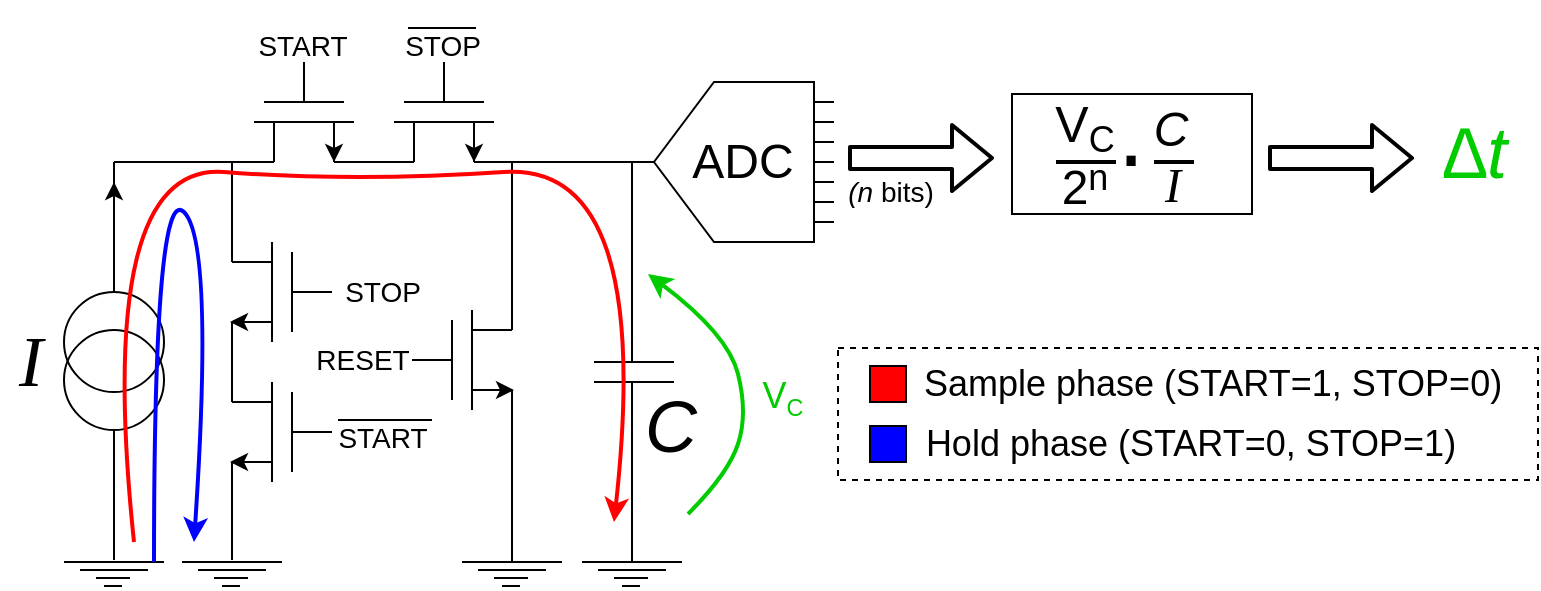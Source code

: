 <mxfile>
    <diagram id="oobAmHVSM2I_gXQaNJeJ" name="Page-1">
        <mxGraphModel dx="415" dy="1291" grid="1" gridSize="10" guides="1" tooltips="1" connect="1" arrows="1" fold="1" page="1" pageScale="1" pageWidth="850" pageHeight="1100" math="0" shadow="0">
            <root>
                <mxCell id="0"/>
                <mxCell id="1" parent="0"/>
                <mxCell id="2" value="" style="ellipse;whiteSpace=wrap;html=1;aspect=fixed;fillColor=none;" vertex="1" parent="1">
                    <mxGeometry x="135" y="145" width="50" height="50" as="geometry"/>
                </mxCell>
                <mxCell id="3" value="" style="ellipse;whiteSpace=wrap;html=1;aspect=fixed;fillColor=none;" vertex="1" parent="1">
                    <mxGeometry x="135" y="164" width="50" height="50" as="geometry"/>
                </mxCell>
                <mxCell id="4" value="" style="endArrow=none;html=1;" edge="1" parent="1">
                    <mxGeometry width="50" height="50" relative="1" as="geometry">
                        <mxPoint x="160" y="145" as="sourcePoint"/>
                        <mxPoint x="160" y="80" as="targetPoint"/>
                    </mxGeometry>
                </mxCell>
                <mxCell id="5" value="" style="endArrow=none;html=1;" edge="1" parent="1">
                    <mxGeometry width="50" height="50" relative="1" as="geometry">
                        <mxPoint x="160" y="279" as="sourcePoint"/>
                        <mxPoint x="160" y="214" as="targetPoint"/>
                    </mxGeometry>
                </mxCell>
                <mxCell id="6" value="" style="endArrow=none;html=1;" edge="1" parent="1">
                    <mxGeometry width="50" height="50" relative="1" as="geometry">
                        <mxPoint x="135" y="280" as="sourcePoint"/>
                        <mxPoint x="185" y="280" as="targetPoint"/>
                    </mxGeometry>
                </mxCell>
                <mxCell id="7" value="" style="endArrow=none;html=1;" edge="1" parent="1">
                    <mxGeometry width="50" height="50" relative="1" as="geometry">
                        <mxPoint x="143" y="284" as="sourcePoint"/>
                        <mxPoint x="177" y="284" as="targetPoint"/>
                    </mxGeometry>
                </mxCell>
                <mxCell id="8" value="" style="endArrow=none;html=1;" edge="1" parent="1">
                    <mxGeometry width="50" height="50" relative="1" as="geometry">
                        <mxPoint x="151" y="288" as="sourcePoint"/>
                        <mxPoint x="168" y="288" as="targetPoint"/>
                    </mxGeometry>
                </mxCell>
                <mxCell id="9" value="" style="endArrow=none;html=1;" edge="1" parent="1">
                    <mxGeometry width="50" height="50" relative="1" as="geometry">
                        <mxPoint x="155" y="292" as="sourcePoint"/>
                        <mxPoint x="164" y="292" as="targetPoint"/>
                    </mxGeometry>
                </mxCell>
                <mxCell id="10" value="" style="endArrow=classic;html=1;" edge="1" parent="1">
                    <mxGeometry width="50" height="50" relative="1" as="geometry">
                        <mxPoint x="160" y="145" as="sourcePoint"/>
                        <mxPoint x="160" y="90" as="targetPoint"/>
                    </mxGeometry>
                </mxCell>
                <mxCell id="11" value="&lt;i&gt;&lt;font style=&quot;font-size: 36px&quot; face=&quot;Times New Roman&quot;&gt;I&lt;/font&gt;&lt;/i&gt;" style="text;html=1;resizable=0;autosize=1;align=center;verticalAlign=middle;points=[];fillColor=none;strokeColor=none;rounded=0;" vertex="1" parent="1">
                    <mxGeometry x="103" y="165" width="30" height="30" as="geometry"/>
                </mxCell>
                <mxCell id="12" value="" style="endArrow=none;html=1;fontFamily=Times New Roman;fontSize=36;" edge="1" parent="1">
                    <mxGeometry width="50" height="50" relative="1" as="geometry">
                        <mxPoint x="160" y="80" as="sourcePoint"/>
                        <mxPoint x="240" y="80" as="targetPoint"/>
                    </mxGeometry>
                </mxCell>
                <mxCell id="13" value="" style="endArrow=none;html=1;fontFamily=Times New Roman;fontSize=36;" edge="1" parent="1">
                    <mxGeometry width="50" height="50" relative="1" as="geometry">
                        <mxPoint x="240" y="80" as="sourcePoint"/>
                        <mxPoint x="240" y="60" as="targetPoint"/>
                    </mxGeometry>
                </mxCell>
                <mxCell id="14" value="" style="endArrow=none;html=1;fontFamily=Times New Roman;fontSize=36;" edge="1" parent="1">
                    <mxGeometry width="50" height="50" relative="1" as="geometry">
                        <mxPoint x="230" y="60" as="sourcePoint"/>
                        <mxPoint x="280" y="60" as="targetPoint"/>
                    </mxGeometry>
                </mxCell>
                <mxCell id="15" value="" style="endArrow=none;html=1;fontFamily=Times New Roman;fontSize=36;" edge="1" parent="1">
                    <mxGeometry width="50" height="50" relative="1" as="geometry">
                        <mxPoint x="235" y="50" as="sourcePoint"/>
                        <mxPoint x="275" y="50" as="targetPoint"/>
                    </mxGeometry>
                </mxCell>
                <mxCell id="16" value="" style="endArrow=none;html=1;fontFamily=Times New Roman;fontSize=36;" edge="1" parent="1">
                    <mxGeometry width="50" height="50" relative="1" as="geometry">
                        <mxPoint x="255" y="50" as="sourcePoint"/>
                        <mxPoint x="255" y="30" as="targetPoint"/>
                    </mxGeometry>
                </mxCell>
                <mxCell id="17" value="" style="endArrow=none;html=1;fontFamily=Times New Roman;fontSize=36;" edge="1" parent="1">
                    <mxGeometry width="50" height="50" relative="1" as="geometry">
                        <mxPoint x="270" y="80" as="sourcePoint"/>
                        <mxPoint x="270" y="60" as="targetPoint"/>
                    </mxGeometry>
                </mxCell>
                <mxCell id="18" value="" style="endArrow=none;html=1;fontFamily=Times New Roman;fontSize=36;" edge="1" parent="1">
                    <mxGeometry width="50" height="50" relative="1" as="geometry">
                        <mxPoint x="310" y="80" as="sourcePoint"/>
                        <mxPoint x="310" y="60" as="targetPoint"/>
                    </mxGeometry>
                </mxCell>
                <mxCell id="19" value="" style="endArrow=none;html=1;fontFamily=Times New Roman;fontSize=36;" edge="1" parent="1">
                    <mxGeometry width="50" height="50" relative="1" as="geometry">
                        <mxPoint x="300" y="60" as="sourcePoint"/>
                        <mxPoint x="350" y="60" as="targetPoint"/>
                    </mxGeometry>
                </mxCell>
                <mxCell id="20" value="" style="endArrow=none;html=1;fontFamily=Times New Roman;fontSize=36;" edge="1" parent="1">
                    <mxGeometry width="50" height="50" relative="1" as="geometry">
                        <mxPoint x="305" y="50" as="sourcePoint"/>
                        <mxPoint x="345" y="50" as="targetPoint"/>
                    </mxGeometry>
                </mxCell>
                <mxCell id="21" value="" style="endArrow=none;html=1;fontFamily=Times New Roman;fontSize=36;" edge="1" parent="1">
                    <mxGeometry width="50" height="50" relative="1" as="geometry">
                        <mxPoint x="325" y="50" as="sourcePoint"/>
                        <mxPoint x="325" y="30" as="targetPoint"/>
                    </mxGeometry>
                </mxCell>
                <mxCell id="22" value="" style="endArrow=none;html=1;fontFamily=Times New Roman;fontSize=36;" edge="1" parent="1">
                    <mxGeometry width="50" height="50" relative="1" as="geometry">
                        <mxPoint x="340" y="80" as="sourcePoint"/>
                        <mxPoint x="340" y="60" as="targetPoint"/>
                    </mxGeometry>
                </mxCell>
                <mxCell id="29" value="" style="group;rotation=89;" vertex="1" connectable="0" parent="1">
                    <mxGeometry x="219" y="120" width="50" height="50" as="geometry"/>
                </mxCell>
                <mxCell id="30" value="" style="endArrow=none;html=1;fontFamily=Times New Roman;fontSize=36;" edge="1" parent="29">
                    <mxGeometry width="50" height="50" relative="1" as="geometry">
                        <mxPoint y="10" as="sourcePoint"/>
                        <mxPoint x="20" y="10" as="targetPoint"/>
                    </mxGeometry>
                </mxCell>
                <mxCell id="31" value="" style="endArrow=none;html=1;fontFamily=Times New Roman;fontSize=36;" edge="1" parent="29">
                    <mxGeometry width="50" height="50" relative="1" as="geometry">
                        <mxPoint x="20" as="sourcePoint"/>
                        <mxPoint x="20" y="50" as="targetPoint"/>
                    </mxGeometry>
                </mxCell>
                <mxCell id="32" value="" style="endArrow=none;html=1;fontFamily=Times New Roman;fontSize=36;" edge="1" parent="29">
                    <mxGeometry width="50" height="50" relative="1" as="geometry">
                        <mxPoint x="30" y="5" as="sourcePoint"/>
                        <mxPoint x="30" y="45" as="targetPoint"/>
                    </mxGeometry>
                </mxCell>
                <mxCell id="33" value="" style="endArrow=none;html=1;fontFamily=Times New Roman;fontSize=36;" edge="1" parent="29">
                    <mxGeometry width="50" height="50" relative="1" as="geometry">
                        <mxPoint x="30" y="25" as="sourcePoint"/>
                        <mxPoint x="50" y="25" as="targetPoint"/>
                    </mxGeometry>
                </mxCell>
                <mxCell id="34" value="" style="endArrow=none;html=1;fontFamily=Times New Roman;fontSize=36;" edge="1" parent="29">
                    <mxGeometry width="50" height="50" relative="1" as="geometry">
                        <mxPoint y="40" as="sourcePoint"/>
                        <mxPoint x="20" y="40" as="targetPoint"/>
                    </mxGeometry>
                </mxCell>
                <mxCell id="35" value="" style="group;rotation=89;" vertex="1" connectable="0" parent="1">
                    <mxGeometry x="219" y="190" width="50" height="50" as="geometry"/>
                </mxCell>
                <mxCell id="36" value="" style="endArrow=none;html=1;fontFamily=Times New Roman;fontSize=36;" edge="1" parent="35">
                    <mxGeometry width="50" height="50" relative="1" as="geometry">
                        <mxPoint y="10" as="sourcePoint"/>
                        <mxPoint x="20" y="10" as="targetPoint"/>
                    </mxGeometry>
                </mxCell>
                <mxCell id="37" value="" style="endArrow=none;html=1;fontFamily=Times New Roman;fontSize=36;" edge="1" parent="35">
                    <mxGeometry width="50" height="50" relative="1" as="geometry">
                        <mxPoint x="20" as="sourcePoint"/>
                        <mxPoint x="20" y="50" as="targetPoint"/>
                    </mxGeometry>
                </mxCell>
                <mxCell id="38" value="" style="endArrow=none;html=1;fontFamily=Times New Roman;fontSize=36;" edge="1" parent="35">
                    <mxGeometry width="50" height="50" relative="1" as="geometry">
                        <mxPoint x="30" y="5" as="sourcePoint"/>
                        <mxPoint x="30" y="45" as="targetPoint"/>
                    </mxGeometry>
                </mxCell>
                <mxCell id="39" value="" style="endArrow=none;html=1;fontFamily=Times New Roman;fontSize=36;" edge="1" parent="35">
                    <mxGeometry width="50" height="50" relative="1" as="geometry">
                        <mxPoint x="30" y="25" as="sourcePoint"/>
                        <mxPoint x="50" y="25" as="targetPoint"/>
                    </mxGeometry>
                </mxCell>
                <mxCell id="40" value="" style="endArrow=none;html=1;fontFamily=Times New Roman;fontSize=36;" edge="1" parent="35">
                    <mxGeometry width="50" height="50" relative="1" as="geometry">
                        <mxPoint y="40" as="sourcePoint"/>
                        <mxPoint x="20" y="40" as="targetPoint"/>
                    </mxGeometry>
                </mxCell>
                <mxCell id="41" value="" style="shape=offPageConnector;whiteSpace=wrap;html=1;fontFamily=Times New Roman;fontSize=36;fillColor=none;rotation=90;" vertex="1" parent="1">
                    <mxGeometry x="430" y="40" width="80" height="80" as="geometry"/>
                </mxCell>
                <mxCell id="42" value="&lt;font style=&quot;font-size: 24px&quot;&gt;ADC&lt;/font&gt;" style="text;html=1;resizable=0;autosize=1;align=center;verticalAlign=middle;points=[];fillColor=none;strokeColor=none;rounded=0;fontFamily=Helvetica;fontSize=14;" vertex="1" parent="1">
                    <mxGeometry x="439" y="65" width="70" height="30" as="geometry"/>
                </mxCell>
                <mxCell id="43" value="" style="endArrow=classic;html=1;fontFamily=Helvetica;fontSize=24;" edge="1" parent="1">
                    <mxGeometry width="50" height="50" relative="1" as="geometry">
                        <mxPoint x="340" y="60" as="sourcePoint"/>
                        <mxPoint x="340" y="80" as="targetPoint"/>
                    </mxGeometry>
                </mxCell>
                <mxCell id="44" value="" style="endArrow=classic;html=1;fontFamily=Helvetica;fontSize=24;" edge="1" parent="1">
                    <mxGeometry width="50" height="50" relative="1" as="geometry">
                        <mxPoint x="270" y="60" as="sourcePoint"/>
                        <mxPoint x="270" y="80" as="targetPoint"/>
                    </mxGeometry>
                </mxCell>
                <mxCell id="45" value="" style="endArrow=classic;html=1;fontFamily=Helvetica;fontSize=24;" edge="1" parent="1">
                    <mxGeometry width="50" height="50" relative="1" as="geometry">
                        <mxPoint x="237" y="160" as="sourcePoint"/>
                        <mxPoint x="218" y="160" as="targetPoint"/>
                    </mxGeometry>
                </mxCell>
                <mxCell id="46" value="" style="endArrow=classic;html=1;fontFamily=Helvetica;fontSize=24;" edge="1" parent="1">
                    <mxGeometry width="50" height="50" relative="1" as="geometry">
                        <mxPoint x="237" y="230" as="sourcePoint"/>
                        <mxPoint x="218" y="230" as="targetPoint"/>
                    </mxGeometry>
                </mxCell>
                <mxCell id="47" value="" style="endArrow=none;html=1;" edge="1" parent="1">
                    <mxGeometry width="50" height="50" relative="1" as="geometry">
                        <mxPoint x="219" y="279" as="sourcePoint"/>
                        <mxPoint x="219" y="230" as="targetPoint"/>
                    </mxGeometry>
                </mxCell>
                <mxCell id="48" value="" style="endArrow=none;html=1;" edge="1" parent="1">
                    <mxGeometry width="50" height="50" relative="1" as="geometry">
                        <mxPoint x="194" y="280" as="sourcePoint"/>
                        <mxPoint x="244" y="280" as="targetPoint"/>
                    </mxGeometry>
                </mxCell>
                <mxCell id="49" value="" style="endArrow=none;html=1;" edge="1" parent="1">
                    <mxGeometry width="50" height="50" relative="1" as="geometry">
                        <mxPoint x="202" y="284" as="sourcePoint"/>
                        <mxPoint x="236" y="284" as="targetPoint"/>
                    </mxGeometry>
                </mxCell>
                <mxCell id="50" value="" style="endArrow=none;html=1;" edge="1" parent="1">
                    <mxGeometry width="50" height="50" relative="1" as="geometry">
                        <mxPoint x="210" y="288" as="sourcePoint"/>
                        <mxPoint x="227" y="288" as="targetPoint"/>
                    </mxGeometry>
                </mxCell>
                <mxCell id="51" value="" style="endArrow=none;html=1;" edge="1" parent="1">
                    <mxGeometry width="50" height="50" relative="1" as="geometry">
                        <mxPoint x="214" y="292" as="sourcePoint"/>
                        <mxPoint x="223" y="292" as="targetPoint"/>
                    </mxGeometry>
                </mxCell>
                <mxCell id="52" value="" style="endArrow=none;html=1;" edge="1" parent="1">
                    <mxGeometry width="50" height="50" relative="1" as="geometry">
                        <mxPoint x="219" y="200" as="sourcePoint"/>
                        <mxPoint x="219" y="160" as="targetPoint"/>
                    </mxGeometry>
                </mxCell>
                <mxCell id="53" value="" style="endArrow=none;html=1;" edge="1" parent="1">
                    <mxGeometry width="50" height="50" relative="1" as="geometry">
                        <mxPoint x="219" y="130" as="sourcePoint"/>
                        <mxPoint x="219" y="80" as="targetPoint"/>
                    </mxGeometry>
                </mxCell>
                <mxCell id="54" value="" style="endArrow=none;html=1;" edge="1" parent="1">
                    <mxGeometry width="50" height="50" relative="1" as="geometry">
                        <mxPoint x="310" y="80" as="sourcePoint"/>
                        <mxPoint x="270" y="80" as="targetPoint"/>
                    </mxGeometry>
                </mxCell>
                <mxCell id="55" value="" style="endArrow=none;html=1;exitX=0.5;exitY=1;exitDx=0;exitDy=0;" edge="1" parent="1" source="41">
                    <mxGeometry width="50" height="50" relative="1" as="geometry">
                        <mxPoint x="380" y="80" as="sourcePoint"/>
                        <mxPoint x="340" y="80" as="targetPoint"/>
                    </mxGeometry>
                </mxCell>
                <mxCell id="56" value="" style="group;rotation=-90;" vertex="1" connectable="0" parent="1">
                    <mxGeometry x="309" y="154" width="50" height="50" as="geometry"/>
                </mxCell>
                <mxCell id="57" value="" style="endArrow=none;html=1;fontFamily=Times New Roman;fontSize=36;" edge="1" parent="56">
                    <mxGeometry width="50" height="50" relative="1" as="geometry">
                        <mxPoint x="50" y="40" as="sourcePoint"/>
                        <mxPoint x="30" y="40" as="targetPoint"/>
                    </mxGeometry>
                </mxCell>
                <mxCell id="58" value="" style="endArrow=none;html=1;fontFamily=Times New Roman;fontSize=36;" edge="1" parent="56">
                    <mxGeometry width="50" height="50" relative="1" as="geometry">
                        <mxPoint x="30" y="50" as="sourcePoint"/>
                        <mxPoint x="30" as="targetPoint"/>
                    </mxGeometry>
                </mxCell>
                <mxCell id="59" value="" style="endArrow=none;html=1;fontFamily=Times New Roman;fontSize=36;" edge="1" parent="56">
                    <mxGeometry width="50" height="50" relative="1" as="geometry">
                        <mxPoint x="20" y="45" as="sourcePoint"/>
                        <mxPoint x="20" y="5" as="targetPoint"/>
                    </mxGeometry>
                </mxCell>
                <mxCell id="60" value="" style="endArrow=none;html=1;fontFamily=Times New Roman;fontSize=36;" edge="1" parent="56">
                    <mxGeometry width="50" height="50" relative="1" as="geometry">
                        <mxPoint x="20" y="25" as="sourcePoint"/>
                        <mxPoint y="25" as="targetPoint"/>
                    </mxGeometry>
                </mxCell>
                <mxCell id="61" value="" style="endArrow=none;html=1;fontFamily=Times New Roman;fontSize=36;" edge="1" parent="56">
                    <mxGeometry width="50" height="50" relative="1" as="geometry">
                        <mxPoint x="50" y="10" as="sourcePoint"/>
                        <mxPoint x="30" y="10" as="targetPoint"/>
                    </mxGeometry>
                </mxCell>
                <mxCell id="62" value="" style="endArrow=none;html=1;" edge="1" parent="1">
                    <mxGeometry width="50" height="50" relative="1" as="geometry">
                        <mxPoint x="359" y="164" as="sourcePoint"/>
                        <mxPoint x="359" y="80" as="targetPoint"/>
                    </mxGeometry>
                </mxCell>
                <mxCell id="63" value="" style="endArrow=none;html=1;" edge="1" parent="1">
                    <mxGeometry width="50" height="50" relative="1" as="geometry">
                        <mxPoint x="359" y="280" as="sourcePoint"/>
                        <mxPoint x="359" y="194" as="targetPoint"/>
                    </mxGeometry>
                </mxCell>
                <mxCell id="64" value="" style="endArrow=none;html=1;" edge="1" parent="1">
                    <mxGeometry width="50" height="50" relative="1" as="geometry">
                        <mxPoint x="334" y="280" as="sourcePoint"/>
                        <mxPoint x="384" y="280" as="targetPoint"/>
                    </mxGeometry>
                </mxCell>
                <mxCell id="65" value="" style="endArrow=none;html=1;" edge="1" parent="1">
                    <mxGeometry width="50" height="50" relative="1" as="geometry">
                        <mxPoint x="342" y="284" as="sourcePoint"/>
                        <mxPoint x="376" y="284" as="targetPoint"/>
                    </mxGeometry>
                </mxCell>
                <mxCell id="66" value="" style="endArrow=none;html=1;" edge="1" parent="1">
                    <mxGeometry width="50" height="50" relative="1" as="geometry">
                        <mxPoint x="350" y="288" as="sourcePoint"/>
                        <mxPoint x="367" y="288" as="targetPoint"/>
                    </mxGeometry>
                </mxCell>
                <mxCell id="67" value="" style="endArrow=none;html=1;" edge="1" parent="1">
                    <mxGeometry width="50" height="50" relative="1" as="geometry">
                        <mxPoint x="354" y="292" as="sourcePoint"/>
                        <mxPoint x="363" y="292" as="targetPoint"/>
                    </mxGeometry>
                </mxCell>
                <mxCell id="68" value="" style="endArrow=classic;html=1;fontFamily=Helvetica;fontSize=24;" edge="1" parent="1">
                    <mxGeometry width="50" height="50" relative="1" as="geometry">
                        <mxPoint x="339" y="194" as="sourcePoint"/>
                        <mxPoint x="360" y="194" as="targetPoint"/>
                    </mxGeometry>
                </mxCell>
                <mxCell id="69" value="" style="endArrow=none;html=1;fontFamily=Helvetica;fontSize=24;" edge="1" parent="1">
                    <mxGeometry width="50" height="50" relative="1" as="geometry">
                        <mxPoint x="510" y="50" as="sourcePoint"/>
                        <mxPoint x="520" y="50" as="targetPoint"/>
                    </mxGeometry>
                </mxCell>
                <mxCell id="70" value="" style="endArrow=none;html=1;fontFamily=Helvetica;fontSize=24;" edge="1" parent="1">
                    <mxGeometry width="50" height="50" relative="1" as="geometry">
                        <mxPoint x="510" y="60" as="sourcePoint"/>
                        <mxPoint x="520" y="60" as="targetPoint"/>
                    </mxGeometry>
                </mxCell>
                <mxCell id="71" value="" style="endArrow=none;html=1;fontFamily=Helvetica;fontSize=24;" edge="1" parent="1">
                    <mxGeometry width="50" height="50" relative="1" as="geometry">
                        <mxPoint x="510" y="70" as="sourcePoint"/>
                        <mxPoint x="520" y="70" as="targetPoint"/>
                    </mxGeometry>
                </mxCell>
                <mxCell id="72" value="" style="endArrow=none;html=1;fontFamily=Helvetica;fontSize=24;" edge="1" parent="1">
                    <mxGeometry width="50" height="50" relative="1" as="geometry">
                        <mxPoint x="510" y="80" as="sourcePoint"/>
                        <mxPoint x="520" y="80" as="targetPoint"/>
                    </mxGeometry>
                </mxCell>
                <mxCell id="73" value="" style="endArrow=none;html=1;fontFamily=Helvetica;fontSize=24;" edge="1" parent="1">
                    <mxGeometry width="50" height="50" relative="1" as="geometry">
                        <mxPoint x="510" y="90" as="sourcePoint"/>
                        <mxPoint x="520" y="90" as="targetPoint"/>
                    </mxGeometry>
                </mxCell>
                <mxCell id="74" value="" style="endArrow=none;html=1;fontFamily=Helvetica;fontSize=24;" edge="1" parent="1">
                    <mxGeometry width="50" height="50" relative="1" as="geometry">
                        <mxPoint x="510" y="100" as="sourcePoint"/>
                        <mxPoint x="520" y="100" as="targetPoint"/>
                    </mxGeometry>
                </mxCell>
                <mxCell id="75" value="" style="endArrow=none;html=1;fontFamily=Helvetica;fontSize=24;" edge="1" parent="1">
                    <mxGeometry width="50" height="50" relative="1" as="geometry">
                        <mxPoint x="510" y="110" as="sourcePoint"/>
                        <mxPoint x="520" y="110" as="targetPoint"/>
                    </mxGeometry>
                </mxCell>
                <mxCell id="76" value="&lt;font style=&quot;font-size: 14px&quot;&gt;START&lt;/font&gt;" style="text;html=1;resizable=0;autosize=1;align=center;verticalAlign=middle;points=[];fillColor=none;strokeColor=none;rounded=0;fontFamily=Helvetica;fontSize=24;" vertex="1" parent="1">
                    <mxGeometry x="264" y="195" width="60" height="40" as="geometry"/>
                </mxCell>
                <mxCell id="77" value="&lt;font style=&quot;font-size: 14px&quot;&gt;STOP&lt;/font&gt;" style="text;html=1;resizable=0;autosize=1;align=center;verticalAlign=middle;points=[];fillColor=none;strokeColor=none;rounded=0;fontFamily=Helvetica;fontSize=24;" vertex="1" parent="1">
                    <mxGeometry x="269" y="122" width="50" height="40" as="geometry"/>
                </mxCell>
                <mxCell id="78" value="&lt;font style=&quot;font-size: 14px&quot;&gt;START&lt;/font&gt;" style="text;html=1;resizable=0;autosize=1;align=center;verticalAlign=middle;points=[];fillColor=none;strokeColor=none;rounded=0;fontFamily=Helvetica;fontSize=24;" vertex="1" parent="1">
                    <mxGeometry x="224" y="-1" width="60" height="40" as="geometry"/>
                </mxCell>
                <mxCell id="79" value="&lt;font style=&quot;font-size: 14px&quot;&gt;STOP&lt;/font&gt;" style="text;html=1;resizable=0;autosize=1;align=center;verticalAlign=middle;points=[];fillColor=none;strokeColor=none;rounded=0;fontFamily=Helvetica;fontSize=24;" vertex="1" parent="1">
                    <mxGeometry x="299" y="-1" width="50" height="40" as="geometry"/>
                </mxCell>
                <mxCell id="80" value="&lt;font style=&quot;font-size: 14px&quot;&gt;RESET&lt;/font&gt;" style="text;html=1;resizable=0;autosize=1;align=center;verticalAlign=middle;points=[];fillColor=none;strokeColor=none;rounded=0;fontFamily=Helvetica;fontSize=24;" vertex="1" parent="1">
                    <mxGeometry x="254" y="156" width="60" height="40" as="geometry"/>
                </mxCell>
                <mxCell id="81" value="" style="endArrow=none;html=1;" edge="1" parent="1">
                    <mxGeometry width="50" height="50" relative="1" as="geometry">
                        <mxPoint x="419" y="180" as="sourcePoint"/>
                        <mxPoint x="419" y="80" as="targetPoint"/>
                    </mxGeometry>
                </mxCell>
                <mxCell id="82" value="" style="endArrow=none;html=1;" edge="1" parent="1">
                    <mxGeometry width="50" height="50" relative="1" as="geometry">
                        <mxPoint x="440" y="180" as="sourcePoint"/>
                        <mxPoint x="400" y="180" as="targetPoint"/>
                    </mxGeometry>
                </mxCell>
                <mxCell id="83" value="" style="endArrow=none;html=1;" edge="1" parent="1">
                    <mxGeometry width="50" height="50" relative="1" as="geometry">
                        <mxPoint x="440" y="190" as="sourcePoint"/>
                        <mxPoint x="400" y="190" as="targetPoint"/>
                    </mxGeometry>
                </mxCell>
                <mxCell id="84" value="" style="endArrow=none;html=1;" edge="1" parent="1">
                    <mxGeometry width="50" height="50" relative="1" as="geometry">
                        <mxPoint x="419" y="280" as="sourcePoint"/>
                        <mxPoint x="419" y="190" as="targetPoint"/>
                    </mxGeometry>
                </mxCell>
                <mxCell id="85" value="" style="endArrow=none;html=1;" edge="1" parent="1">
                    <mxGeometry width="50" height="50" relative="1" as="geometry">
                        <mxPoint x="394" y="280" as="sourcePoint"/>
                        <mxPoint x="444" y="280" as="targetPoint"/>
                    </mxGeometry>
                </mxCell>
                <mxCell id="86" value="" style="endArrow=none;html=1;" edge="1" parent="1">
                    <mxGeometry width="50" height="50" relative="1" as="geometry">
                        <mxPoint x="402" y="284" as="sourcePoint"/>
                        <mxPoint x="436" y="284" as="targetPoint"/>
                    </mxGeometry>
                </mxCell>
                <mxCell id="87" value="" style="endArrow=none;html=1;" edge="1" parent="1">
                    <mxGeometry width="50" height="50" relative="1" as="geometry">
                        <mxPoint x="410" y="288" as="sourcePoint"/>
                        <mxPoint x="427" y="288" as="targetPoint"/>
                    </mxGeometry>
                </mxCell>
                <mxCell id="88" value="" style="endArrow=none;html=1;" edge="1" parent="1">
                    <mxGeometry width="50" height="50" relative="1" as="geometry">
                        <mxPoint x="414" y="292" as="sourcePoint"/>
                        <mxPoint x="423" y="292" as="targetPoint"/>
                    </mxGeometry>
                </mxCell>
                <mxCell id="89" value="&lt;i&gt;&lt;font style=&quot;font-size: 36px&quot;&gt;C&lt;/font&gt;&lt;/i&gt;" style="text;html=1;resizable=0;autosize=1;align=center;verticalAlign=middle;points=[];fillColor=none;strokeColor=none;rounded=0;" vertex="1" parent="1">
                    <mxGeometry x="418" y="197" width="40" height="30" as="geometry"/>
                </mxCell>
                <mxCell id="90" value="&lt;span style=&quot;font-size: 36px&quot;&gt;&lt;i&gt;&lt;font color=&quot;#00cc00&quot;&gt;∆t&lt;/font&gt;&lt;/i&gt;&lt;/span&gt;" style="text;html=1;resizable=0;autosize=1;align=center;verticalAlign=middle;points=[];fillColor=none;strokeColor=none;rounded=0;" vertex="1" parent="1">
                    <mxGeometry x="815" y="60" width="50" height="30" as="geometry"/>
                </mxCell>
                <mxCell id="91" value="&lt;i&gt;(n &lt;/i&gt;bits)" style="text;html=1;resizable=0;autosize=1;align=center;verticalAlign=middle;points=[];fillColor=none;strokeColor=none;rounded=0;fontFamily=Helvetica;fontSize=14;" vertex="1" parent="1">
                    <mxGeometry x="518" y="85" width="60" height="20" as="geometry"/>
                </mxCell>
                <mxCell id="92" value="" style="endArrow=none;html=1;fontFamily=Helvetica;fontSize=14;" edge="1" parent="1">
                    <mxGeometry width="50" height="50" relative="1" as="geometry">
                        <mxPoint x="341" y="13" as="sourcePoint"/>
                        <mxPoint x="307" y="13" as="targetPoint"/>
                    </mxGeometry>
                </mxCell>
                <mxCell id="93" value="" style="endArrow=none;html=1;fontFamily=Helvetica;fontSize=14;" edge="1" parent="1">
                    <mxGeometry width="50" height="50" relative="1" as="geometry">
                        <mxPoint x="319" y="209" as="sourcePoint"/>
                        <mxPoint x="272" y="209" as="targetPoint"/>
                    </mxGeometry>
                </mxCell>
                <mxCell id="94" value="" style="curved=1;endArrow=classic;html=1;fontFamily=Helvetica;fontSize=14;strokeWidth=2;strokeColor=#FF0000;" edge="1" parent="1">
                    <mxGeometry width="50" height="50" relative="1" as="geometry">
                        <mxPoint x="170" y="270" as="sourcePoint"/>
                        <mxPoint x="410" y="260" as="targetPoint"/>
                        <Array as="points">
                            <mxPoint x="150" y="80"/>
                            <mxPoint x="280" y="90"/>
                            <mxPoint x="430" y="80"/>
                        </Array>
                    </mxGeometry>
                </mxCell>
                <mxCell id="96" value="" style="curved=1;endArrow=classic;html=1;fontFamily=Helvetica;fontSize=14;strokeWidth=2;strokeColor=#0000FF;" edge="1" parent="1">
                    <mxGeometry width="50" height="50" relative="1" as="geometry">
                        <mxPoint x="180" y="280" as="sourcePoint"/>
                        <mxPoint x="200" y="270" as="targetPoint"/>
                        <Array as="points">
                            <mxPoint x="180" y="90"/>
                            <mxPoint x="210" y="120"/>
                        </Array>
                    </mxGeometry>
                </mxCell>
                <mxCell id="105" value="" style="curved=1;endArrow=classic;html=1;fontFamily=Helvetica;fontSize=14;strokeColor=#00CC00;strokeWidth=2;" edge="1" parent="1">
                    <mxGeometry width="50" height="50" relative="1" as="geometry">
                        <mxPoint x="447" y="256" as="sourcePoint"/>
                        <mxPoint x="427" y="136" as="targetPoint"/>
                        <Array as="points">
                            <mxPoint x="467" y="236"/>
                            <mxPoint x="477" y="206"/>
                            <mxPoint x="467" y="166"/>
                        </Array>
                    </mxGeometry>
                </mxCell>
                <mxCell id="106" value="&lt;font color=&quot;#00cc00&quot;&gt;&lt;font style=&quot;font-size: 18px&quot;&gt;V&lt;/font&gt;&lt;sub&gt;C&lt;/sub&gt;&lt;/font&gt;" style="text;html=1;resizable=0;autosize=1;align=center;verticalAlign=middle;points=[];fillColor=none;strokeColor=none;rounded=0;fontFamily=Helvetica;fontSize=14;" vertex="1" parent="1">
                    <mxGeometry x="474" y="183" width="40" height="30" as="geometry"/>
                </mxCell>
                <mxCell id="114" value="" style="whiteSpace=wrap;html=1;aspect=fixed;fontFamily=Helvetica;fontSize=18;fontColor=#00CC00;fillColor=#FF0000;" vertex="1" parent="1">
                    <mxGeometry x="538" y="182" width="18" height="18" as="geometry"/>
                </mxCell>
                <mxCell id="115" value="&lt;font color=&quot;#000000&quot;&gt;Sample phase (START=1, STOP=0)&lt;/font&gt;" style="text;html=1;resizable=0;autosize=1;align=center;verticalAlign=middle;points=[];fillColor=none;strokeColor=none;rounded=0;fontFamily=Helvetica;fontSize=18;fontColor=#00CC00;" vertex="1" parent="1">
                    <mxGeometry x="559" y="176" width="300" height="30" as="geometry"/>
                </mxCell>
                <mxCell id="119" value="" style="whiteSpace=wrap;html=1;aspect=fixed;fontFamily=Helvetica;fontSize=18;fontColor=#00CC00;fillColor=#0000FF;" vertex="1" parent="1">
                    <mxGeometry x="538" y="212" width="18" height="18" as="geometry"/>
                </mxCell>
                <mxCell id="120" value="&lt;font color=&quot;#000000&quot;&gt;Hold phase (START=0, STOP=1)&lt;/font&gt;" style="text;html=1;resizable=0;autosize=1;align=center;verticalAlign=middle;points=[];fillColor=none;strokeColor=none;rounded=0;fontFamily=Helvetica;fontSize=18;fontColor=#00CC00;" vertex="1" parent="1">
                    <mxGeometry x="558" y="206" width="280" height="30" as="geometry"/>
                </mxCell>
                <mxCell id="121" value="" style="rounded=0;whiteSpace=wrap;html=1;fontFamily=Helvetica;fontSize=18;fontColor=#000000;fillColor=none;dashed=1;" vertex="1" parent="1">
                    <mxGeometry x="522" y="173" width="350" height="66" as="geometry"/>
                </mxCell>
                <mxCell id="122" value="" style="shape=flexArrow;endArrow=classic;html=1;fontFamily=Helvetica;fontSize=18;fontColor=#000000;strokeColor=#000000;strokeWidth=2;" edge="1" parent="1">
                    <mxGeometry width="50" height="50" relative="1" as="geometry">
                        <mxPoint x="527" y="78" as="sourcePoint"/>
                        <mxPoint x="600" y="78" as="targetPoint"/>
                    </mxGeometry>
                </mxCell>
                <mxCell id="123" value="" style="rounded=0;whiteSpace=wrap;html=1;fontFamily=Helvetica;fontSize=18;fontColor=#000000;fillColor=none;" vertex="1" parent="1">
                    <mxGeometry x="609" y="46" width="120" height="60" as="geometry"/>
                </mxCell>
                <mxCell id="124" value="&lt;font style=&quot;font-size: 25px&quot;&gt;V&lt;/font&gt;&lt;sub&gt;&lt;font style=&quot;font-size: 18px&quot;&gt;C&lt;/font&gt;&lt;/sub&gt;" style="text;html=1;resizable=0;autosize=1;align=center;verticalAlign=middle;points=[];fillColor=none;strokeColor=none;rounded=0;fontFamily=Helvetica;fontSize=18;fontColor=#000000;" vertex="1" parent="1">
                    <mxGeometry x="620" y="43" width="50" height="40" as="geometry"/>
                </mxCell>
                <mxCell id="125" value="&lt;font style=&quot;font-size: 24px&quot;&gt;2&lt;/font&gt;&lt;sup&gt;&lt;font style=&quot;font-size: 18px&quot;&gt;n&lt;/font&gt;&lt;/sup&gt;" style="text;html=1;resizable=0;autosize=1;align=center;verticalAlign=middle;points=[];fillColor=none;strokeColor=none;rounded=0;fontFamily=Helvetica;fontSize=18;fontColor=#000000;" vertex="1" parent="1">
                    <mxGeometry x="625" y="77" width="40" height="30" as="geometry"/>
                </mxCell>
                <mxCell id="126" value="" style="endArrow=none;html=1;fontFamily=Helvetica;fontSize=24;fontColor=#000000;strokeColor=#000000;strokeWidth=2;" edge="1" parent="1">
                    <mxGeometry width="50" height="50" relative="1" as="geometry">
                        <mxPoint x="631" y="80" as="sourcePoint"/>
                        <mxPoint x="661" y="80" as="targetPoint"/>
                    </mxGeometry>
                </mxCell>
                <mxCell id="127" value="&lt;font style=&quot;font-size: 48px&quot;&gt;.&lt;/font&gt;" style="text;html=1;resizable=0;autosize=1;align=center;verticalAlign=middle;points=[];fillColor=none;strokeColor=none;rounded=0;fontFamily=Helvetica;fontSize=24;fontColor=#000000;" vertex="1" parent="1">
                    <mxGeometry x="653" y="45" width="30" height="40" as="geometry"/>
                </mxCell>
                <mxCell id="128" value="&lt;span style=&quot;font-size: 24px&quot;&gt;&lt;i&gt;C&lt;/i&gt;&lt;/span&gt;" style="text;html=1;resizable=0;autosize=1;align=center;verticalAlign=middle;points=[];fillColor=none;strokeColor=none;rounded=0;fontFamily=Helvetica;fontSize=18;fontColor=#000000;" vertex="1" parent="1">
                    <mxGeometry x="673" y="49" width="30" height="30" as="geometry"/>
                </mxCell>
                <mxCell id="129" value="&lt;font face=&quot;Verdana&quot; style=&quot;font-size: 24px&quot;&gt;&lt;i&gt;I&lt;/i&gt;&lt;/font&gt;" style="text;html=1;resizable=0;autosize=1;align=center;verticalAlign=middle;points=[];fillColor=none;strokeColor=none;rounded=0;fontFamily=Helvetica;fontSize=18;fontColor=#000000;" vertex="1" parent="1">
                    <mxGeometry x="679" y="77" width="20" height="30" as="geometry"/>
                </mxCell>
                <mxCell id="130" value="" style="endArrow=none;html=1;fontFamily=Helvetica;fontSize=24;fontColor=#000000;strokeColor=#000000;strokeWidth=2;" edge="1" parent="1">
                    <mxGeometry width="50" height="50" relative="1" as="geometry">
                        <mxPoint x="680" y="80" as="sourcePoint"/>
                        <mxPoint x="700" y="80" as="targetPoint"/>
                    </mxGeometry>
                </mxCell>
                <mxCell id="131" value="" style="shape=flexArrow;endArrow=classic;html=1;fontFamily=Helvetica;fontSize=18;fontColor=#000000;strokeColor=#000000;strokeWidth=2;" edge="1" parent="1">
                    <mxGeometry width="50" height="50" relative="1" as="geometry">
                        <mxPoint x="737" y="78.0" as="sourcePoint"/>
                        <mxPoint x="810" y="78.0" as="targetPoint"/>
                    </mxGeometry>
                </mxCell>
            </root>
        </mxGraphModel>
    </diagram>
</mxfile>